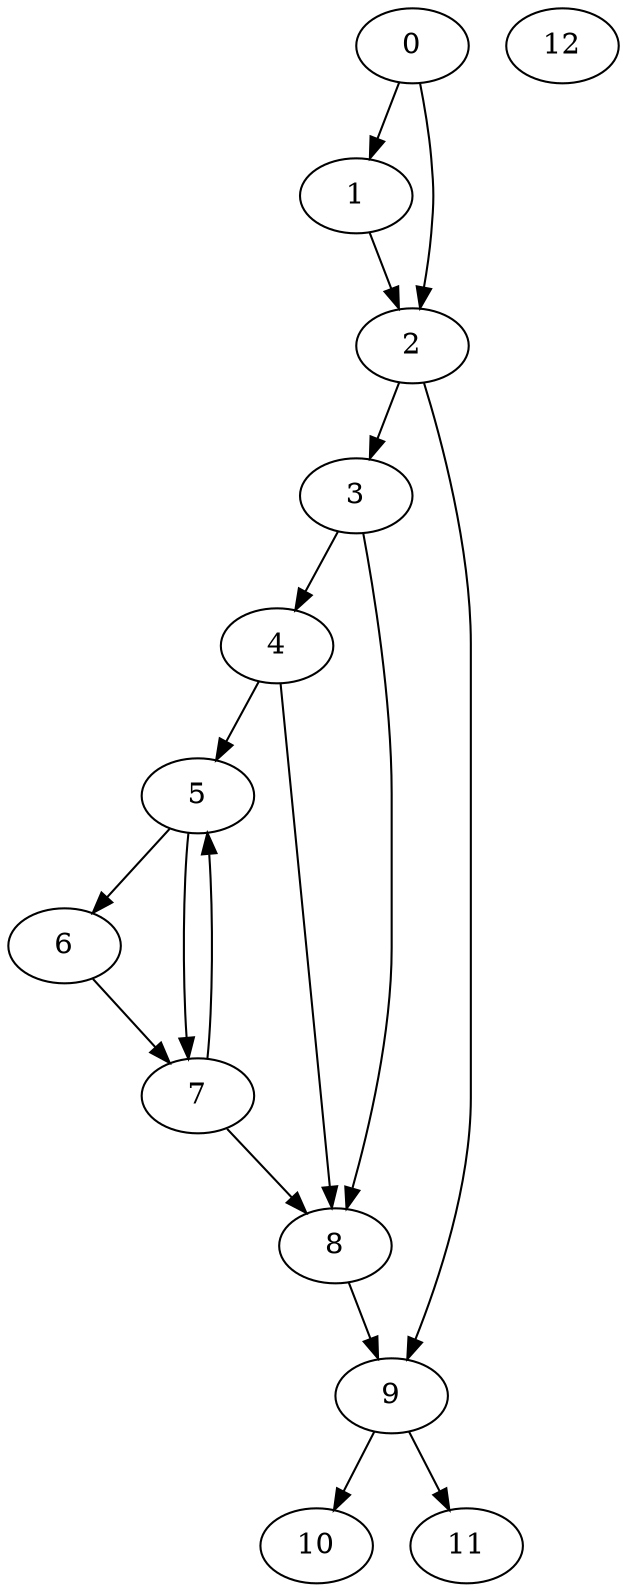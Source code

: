 digraph {
	0
	1
	2
	3
	4
	5
	6
	7
	8
	9
	10
	11
	12
	0 -> 1
	0 -> 2
	1 -> 2
	4 -> 5
	7 -> 5
	5 -> 7
	6 -> 7
	3 -> 8
	4 -> 8
	7 -> 8
	9 -> 10
	9 -> 11
	3 -> 4
	5 -> 6
	2 -> 9
	8 -> 9
	2 -> 3
}
